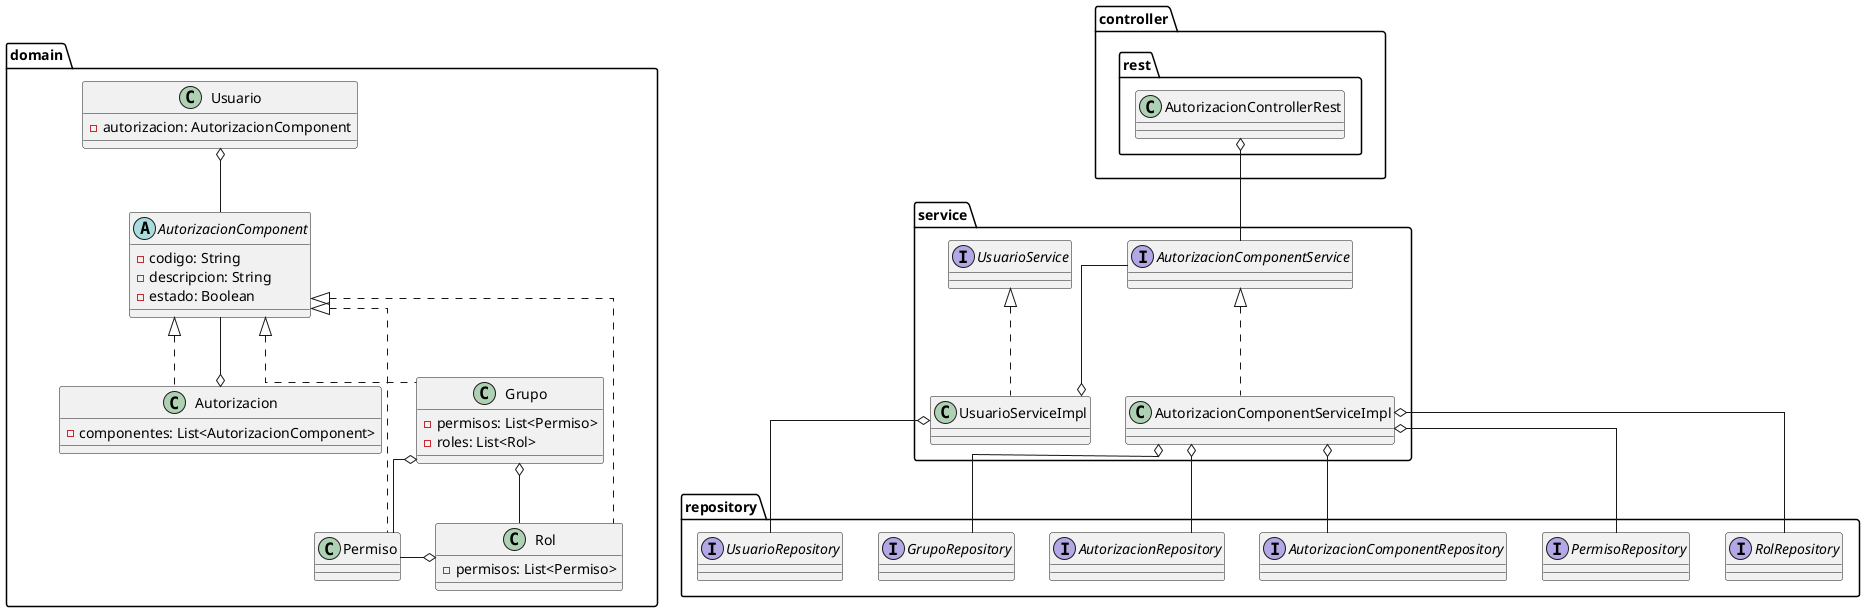@startuml Autorizaciones 
skinparam linetype ortho

package domain{
    abstract AutorizacionComponent{
        -codigo: String
        -descripcion: String
        -estado: Boolean
    }

    class Grupo{
        -permisos: List<Permiso>
        -roles: List<Rol>
    }

    class Rol{
        -permisos: List<Permiso>
    }

    class Permiso{}

    class Autorizacion{
        -componentes: List<AutorizacionComponent>
    } 

    class Usuario{
        -autorizacion: AutorizacionComponent
    }
}

package repository{
    interface AutorizacionRepository{}
    interface GrupoRepository{}
    interface RolRepository{}
    interface PermisoRepository{}
    interface UsuarioRepository{}
    interface AutorizacionComponentRepository{}
}

package service{

    interface AutorizacionComponentService{}
    class AutorizacionComponentServiceImpl{}

    interface UsuarioService{}
    class UsuarioServiceImpl{}
}

package controller.rest{
    class AutorizacionControllerRest{}
}


/'DOMINIO'/
Usuario o-- AutorizacionComponent

Autorizacion o-- AutorizacionComponent

AutorizacionComponent <|.. Autorizacion
AutorizacionComponent <|.. Grupo
AutorizacionComponent <|.. Permiso
AutorizacionComponent <|.. Rol

Grupo o-- Permiso
Grupo o-- Rol

Rol o-right- Permiso

/'REPOSITORY'/
AutorizacionComponentServiceImpl o-- AutorizacionRepository
AutorizacionComponentServiceImpl o-- AutorizacionComponentRepository
AutorizacionComponentServiceImpl o-- GrupoRepository
AutorizacionComponentServiceImpl o-- RolRepository
AutorizacionComponentServiceImpl o-- PermisoRepository
UsuarioServiceImpl o-- UsuarioRepository

/'SERVICE'/
AutorizacionComponentService <|.. AutorizacionComponentServiceImpl
UsuarioService <|.. UsuarioServiceImpl

UsuarioServiceImpl o-up- AutorizacionComponentService

/'CONTROLLER REST'/

AutorizacionControllerRest o-- AutorizacionComponentService


@enduml